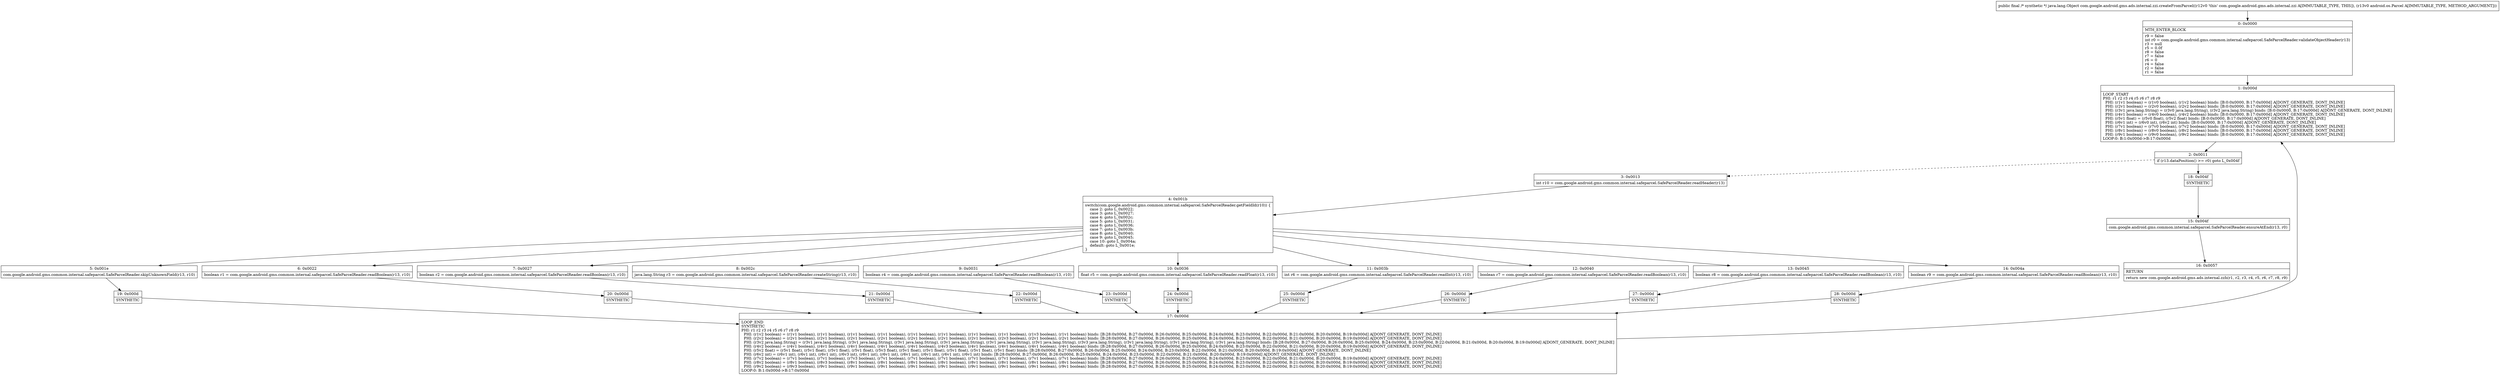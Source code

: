 digraph "CFG forcom.google.android.gms.ads.internal.zzi.createFromParcel(Landroid\/os\/Parcel;)Ljava\/lang\/Object;" {
Node_0 [shape=record,label="{0\:\ 0x0000|MTH_ENTER_BLOCK\l|r9 = false\lint r0 = com.google.android.gms.common.internal.safeparcel.SafeParcelReader.validateObjectHeader(r13)\lr3 = null\lr5 = 0.0f\lr8 = false\lr7 = false\lr6 = 0\lr4 = false\lr2 = false\lr1 = false\l}"];
Node_1 [shape=record,label="{1\:\ 0x000d|LOOP_START\lPHI: r1 r2 r3 r4 r5 r6 r7 r8 r9 \l  PHI: (r1v1 boolean) = (r1v0 boolean), (r1v2 boolean) binds: [B:0:0x0000, B:17:0x000d] A[DONT_GENERATE, DONT_INLINE]\l  PHI: (r2v1 boolean) = (r2v0 boolean), (r2v2 boolean) binds: [B:0:0x0000, B:17:0x000d] A[DONT_GENERATE, DONT_INLINE]\l  PHI: (r3v1 java.lang.String) = (r3v0 java.lang.String), (r3v2 java.lang.String) binds: [B:0:0x0000, B:17:0x000d] A[DONT_GENERATE, DONT_INLINE]\l  PHI: (r4v1 boolean) = (r4v0 boolean), (r4v2 boolean) binds: [B:0:0x0000, B:17:0x000d] A[DONT_GENERATE, DONT_INLINE]\l  PHI: (r5v1 float) = (r5v0 float), (r5v2 float) binds: [B:0:0x0000, B:17:0x000d] A[DONT_GENERATE, DONT_INLINE]\l  PHI: (r6v1 int) = (r6v0 int), (r6v2 int) binds: [B:0:0x0000, B:17:0x000d] A[DONT_GENERATE, DONT_INLINE]\l  PHI: (r7v1 boolean) = (r7v0 boolean), (r7v2 boolean) binds: [B:0:0x0000, B:17:0x000d] A[DONT_GENERATE, DONT_INLINE]\l  PHI: (r8v1 boolean) = (r8v0 boolean), (r8v2 boolean) binds: [B:0:0x0000, B:17:0x000d] A[DONT_GENERATE, DONT_INLINE]\l  PHI: (r9v1 boolean) = (r9v0 boolean), (r9v2 boolean) binds: [B:0:0x0000, B:17:0x000d] A[DONT_GENERATE, DONT_INLINE]\lLOOP:0: B:1:0x000d\-\>B:17:0x000d\l}"];
Node_2 [shape=record,label="{2\:\ 0x0011|if (r13.dataPosition() \>= r0) goto L_0x004f\l}"];
Node_3 [shape=record,label="{3\:\ 0x0013|int r10 = com.google.android.gms.common.internal.safeparcel.SafeParcelReader.readHeader(r13)\l}"];
Node_4 [shape=record,label="{4\:\ 0x001b|switch(com.google.android.gms.common.internal.safeparcel.SafeParcelReader.getFieldId(r10)) \{\l    case 2: goto L_0x0022;\l    case 3: goto L_0x0027;\l    case 4: goto L_0x002c;\l    case 5: goto L_0x0031;\l    case 6: goto L_0x0036;\l    case 7: goto L_0x003b;\l    case 8: goto L_0x0040;\l    case 9: goto L_0x0045;\l    case 10: goto L_0x004a;\l    default: goto L_0x001e;\l\}\l}"];
Node_5 [shape=record,label="{5\:\ 0x001e|com.google.android.gms.common.internal.safeparcel.SafeParcelReader.skipUnknownField(r13, r10)\l}"];
Node_6 [shape=record,label="{6\:\ 0x0022|boolean r1 = com.google.android.gms.common.internal.safeparcel.SafeParcelReader.readBoolean(r13, r10)\l}"];
Node_7 [shape=record,label="{7\:\ 0x0027|boolean r2 = com.google.android.gms.common.internal.safeparcel.SafeParcelReader.readBoolean(r13, r10)\l}"];
Node_8 [shape=record,label="{8\:\ 0x002c|java.lang.String r3 = com.google.android.gms.common.internal.safeparcel.SafeParcelReader.createString(r13, r10)\l}"];
Node_9 [shape=record,label="{9\:\ 0x0031|boolean r4 = com.google.android.gms.common.internal.safeparcel.SafeParcelReader.readBoolean(r13, r10)\l}"];
Node_10 [shape=record,label="{10\:\ 0x0036|float r5 = com.google.android.gms.common.internal.safeparcel.SafeParcelReader.readFloat(r13, r10)\l}"];
Node_11 [shape=record,label="{11\:\ 0x003b|int r6 = com.google.android.gms.common.internal.safeparcel.SafeParcelReader.readInt(r13, r10)\l}"];
Node_12 [shape=record,label="{12\:\ 0x0040|boolean r7 = com.google.android.gms.common.internal.safeparcel.SafeParcelReader.readBoolean(r13, r10)\l}"];
Node_13 [shape=record,label="{13\:\ 0x0045|boolean r8 = com.google.android.gms.common.internal.safeparcel.SafeParcelReader.readBoolean(r13, r10)\l}"];
Node_14 [shape=record,label="{14\:\ 0x004a|boolean r9 = com.google.android.gms.common.internal.safeparcel.SafeParcelReader.readBoolean(r13, r10)\l}"];
Node_15 [shape=record,label="{15\:\ 0x004f|com.google.android.gms.common.internal.safeparcel.SafeParcelReader.ensureAtEnd(r13, r0)\l}"];
Node_16 [shape=record,label="{16\:\ 0x0057|RETURN\l|return new com.google.android.gms.ads.internal.zzh(r1, r2, r3, r4, r5, r6, r7, r8, r9)\l}"];
Node_17 [shape=record,label="{17\:\ 0x000d|LOOP_END\lSYNTHETIC\lPHI: r1 r2 r3 r4 r5 r6 r7 r8 r9 \l  PHI: (r1v2 boolean) = (r1v1 boolean), (r1v1 boolean), (r1v1 boolean), (r1v1 boolean), (r1v1 boolean), (r1v1 boolean), (r1v1 boolean), (r1v1 boolean), (r1v3 boolean), (r1v1 boolean) binds: [B:28:0x000d, B:27:0x000d, B:26:0x000d, B:25:0x000d, B:24:0x000d, B:23:0x000d, B:22:0x000d, B:21:0x000d, B:20:0x000d, B:19:0x000d] A[DONT_GENERATE, DONT_INLINE]\l  PHI: (r2v2 boolean) = (r2v1 boolean), (r2v1 boolean), (r2v1 boolean), (r2v1 boolean), (r2v1 boolean), (r2v1 boolean), (r2v1 boolean), (r2v3 boolean), (r2v1 boolean), (r2v1 boolean) binds: [B:28:0x000d, B:27:0x000d, B:26:0x000d, B:25:0x000d, B:24:0x000d, B:23:0x000d, B:22:0x000d, B:21:0x000d, B:20:0x000d, B:19:0x000d] A[DONT_GENERATE, DONT_INLINE]\l  PHI: (r3v2 java.lang.String) = (r3v1 java.lang.String), (r3v1 java.lang.String), (r3v1 java.lang.String), (r3v1 java.lang.String), (r3v1 java.lang.String), (r3v1 java.lang.String), (r3v3 java.lang.String), (r3v1 java.lang.String), (r3v1 java.lang.String), (r3v1 java.lang.String) binds: [B:28:0x000d, B:27:0x000d, B:26:0x000d, B:25:0x000d, B:24:0x000d, B:23:0x000d, B:22:0x000d, B:21:0x000d, B:20:0x000d, B:19:0x000d] A[DONT_GENERATE, DONT_INLINE]\l  PHI: (r4v2 boolean) = (r4v1 boolean), (r4v1 boolean), (r4v1 boolean), (r4v1 boolean), (r4v1 boolean), (r4v3 boolean), (r4v1 boolean), (r4v1 boolean), (r4v1 boolean), (r4v1 boolean) binds: [B:28:0x000d, B:27:0x000d, B:26:0x000d, B:25:0x000d, B:24:0x000d, B:23:0x000d, B:22:0x000d, B:21:0x000d, B:20:0x000d, B:19:0x000d] A[DONT_GENERATE, DONT_INLINE]\l  PHI: (r5v2 float) = (r5v1 float), (r5v1 float), (r5v1 float), (r5v1 float), (r5v3 float), (r5v1 float), (r5v1 float), (r5v1 float), (r5v1 float), (r5v1 float) binds: [B:28:0x000d, B:27:0x000d, B:26:0x000d, B:25:0x000d, B:24:0x000d, B:23:0x000d, B:22:0x000d, B:21:0x000d, B:20:0x000d, B:19:0x000d] A[DONT_GENERATE, DONT_INLINE]\l  PHI: (r6v2 int) = (r6v1 int), (r6v1 int), (r6v1 int), (r6v3 int), (r6v1 int), (r6v1 int), (r6v1 int), (r6v1 int), (r6v1 int), (r6v1 int) binds: [B:28:0x000d, B:27:0x000d, B:26:0x000d, B:25:0x000d, B:24:0x000d, B:23:0x000d, B:22:0x000d, B:21:0x000d, B:20:0x000d, B:19:0x000d] A[DONT_GENERATE, DONT_INLINE]\l  PHI: (r7v2 boolean) = (r7v1 boolean), (r7v1 boolean), (r7v3 boolean), (r7v1 boolean), (r7v1 boolean), (r7v1 boolean), (r7v1 boolean), (r7v1 boolean), (r7v1 boolean), (r7v1 boolean) binds: [B:28:0x000d, B:27:0x000d, B:26:0x000d, B:25:0x000d, B:24:0x000d, B:23:0x000d, B:22:0x000d, B:21:0x000d, B:20:0x000d, B:19:0x000d] A[DONT_GENERATE, DONT_INLINE]\l  PHI: (r8v2 boolean) = (r8v1 boolean), (r8v3 boolean), (r8v1 boolean), (r8v1 boolean), (r8v1 boolean), (r8v1 boolean), (r8v1 boolean), (r8v1 boolean), (r8v1 boolean), (r8v1 boolean) binds: [B:28:0x000d, B:27:0x000d, B:26:0x000d, B:25:0x000d, B:24:0x000d, B:23:0x000d, B:22:0x000d, B:21:0x000d, B:20:0x000d, B:19:0x000d] A[DONT_GENERATE, DONT_INLINE]\l  PHI: (r9v2 boolean) = (r9v3 boolean), (r9v1 boolean), (r9v1 boolean), (r9v1 boolean), (r9v1 boolean), (r9v1 boolean), (r9v1 boolean), (r9v1 boolean), (r9v1 boolean), (r9v1 boolean) binds: [B:28:0x000d, B:27:0x000d, B:26:0x000d, B:25:0x000d, B:24:0x000d, B:23:0x000d, B:22:0x000d, B:21:0x000d, B:20:0x000d, B:19:0x000d] A[DONT_GENERATE, DONT_INLINE]\lLOOP:0: B:1:0x000d\-\>B:17:0x000d\l}"];
Node_18 [shape=record,label="{18\:\ 0x004f|SYNTHETIC\l}"];
Node_19 [shape=record,label="{19\:\ 0x000d|SYNTHETIC\l}"];
Node_20 [shape=record,label="{20\:\ 0x000d|SYNTHETIC\l}"];
Node_21 [shape=record,label="{21\:\ 0x000d|SYNTHETIC\l}"];
Node_22 [shape=record,label="{22\:\ 0x000d|SYNTHETIC\l}"];
Node_23 [shape=record,label="{23\:\ 0x000d|SYNTHETIC\l}"];
Node_24 [shape=record,label="{24\:\ 0x000d|SYNTHETIC\l}"];
Node_25 [shape=record,label="{25\:\ 0x000d|SYNTHETIC\l}"];
Node_26 [shape=record,label="{26\:\ 0x000d|SYNTHETIC\l}"];
Node_27 [shape=record,label="{27\:\ 0x000d|SYNTHETIC\l}"];
Node_28 [shape=record,label="{28\:\ 0x000d|SYNTHETIC\l}"];
MethodNode[shape=record,label="{public final \/* synthetic *\/ java.lang.Object com.google.android.gms.ads.internal.zzi.createFromParcel((r12v0 'this' com.google.android.gms.ads.internal.zzi A[IMMUTABLE_TYPE, THIS]), (r13v0 android.os.Parcel A[IMMUTABLE_TYPE, METHOD_ARGUMENT])) }"];
MethodNode -> Node_0;
Node_0 -> Node_1;
Node_1 -> Node_2;
Node_2 -> Node_3[style=dashed];
Node_2 -> Node_18;
Node_3 -> Node_4;
Node_4 -> Node_5;
Node_4 -> Node_6;
Node_4 -> Node_7;
Node_4 -> Node_8;
Node_4 -> Node_9;
Node_4 -> Node_10;
Node_4 -> Node_11;
Node_4 -> Node_12;
Node_4 -> Node_13;
Node_4 -> Node_14;
Node_5 -> Node_19;
Node_6 -> Node_20;
Node_7 -> Node_21;
Node_8 -> Node_22;
Node_9 -> Node_23;
Node_10 -> Node_24;
Node_11 -> Node_25;
Node_12 -> Node_26;
Node_13 -> Node_27;
Node_14 -> Node_28;
Node_15 -> Node_16;
Node_17 -> Node_1;
Node_18 -> Node_15;
Node_19 -> Node_17;
Node_20 -> Node_17;
Node_21 -> Node_17;
Node_22 -> Node_17;
Node_23 -> Node_17;
Node_24 -> Node_17;
Node_25 -> Node_17;
Node_26 -> Node_17;
Node_27 -> Node_17;
Node_28 -> Node_17;
}


